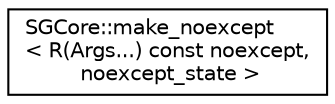 digraph "Graphical Class Hierarchy"
{
 // LATEX_PDF_SIZE
  edge [fontname="Helvetica",fontsize="10",labelfontname="Helvetica",labelfontsize="10"];
  node [fontname="Helvetica",fontsize="10",shape=record];
  rankdir="LR";
  Node0 [label="SGCore::make_noexcept\l\< R(Args...) const noexcept,\l noexcept_state \>",height=0.2,width=0.4,color="black", fillcolor="white", style="filled",URL="$structSGCore_1_1make__noexcept_3_01R_07Args_8_8_8_08_01const_01noexcept_00_01noexcept__state_01_4.html",tooltip=" "];
}
